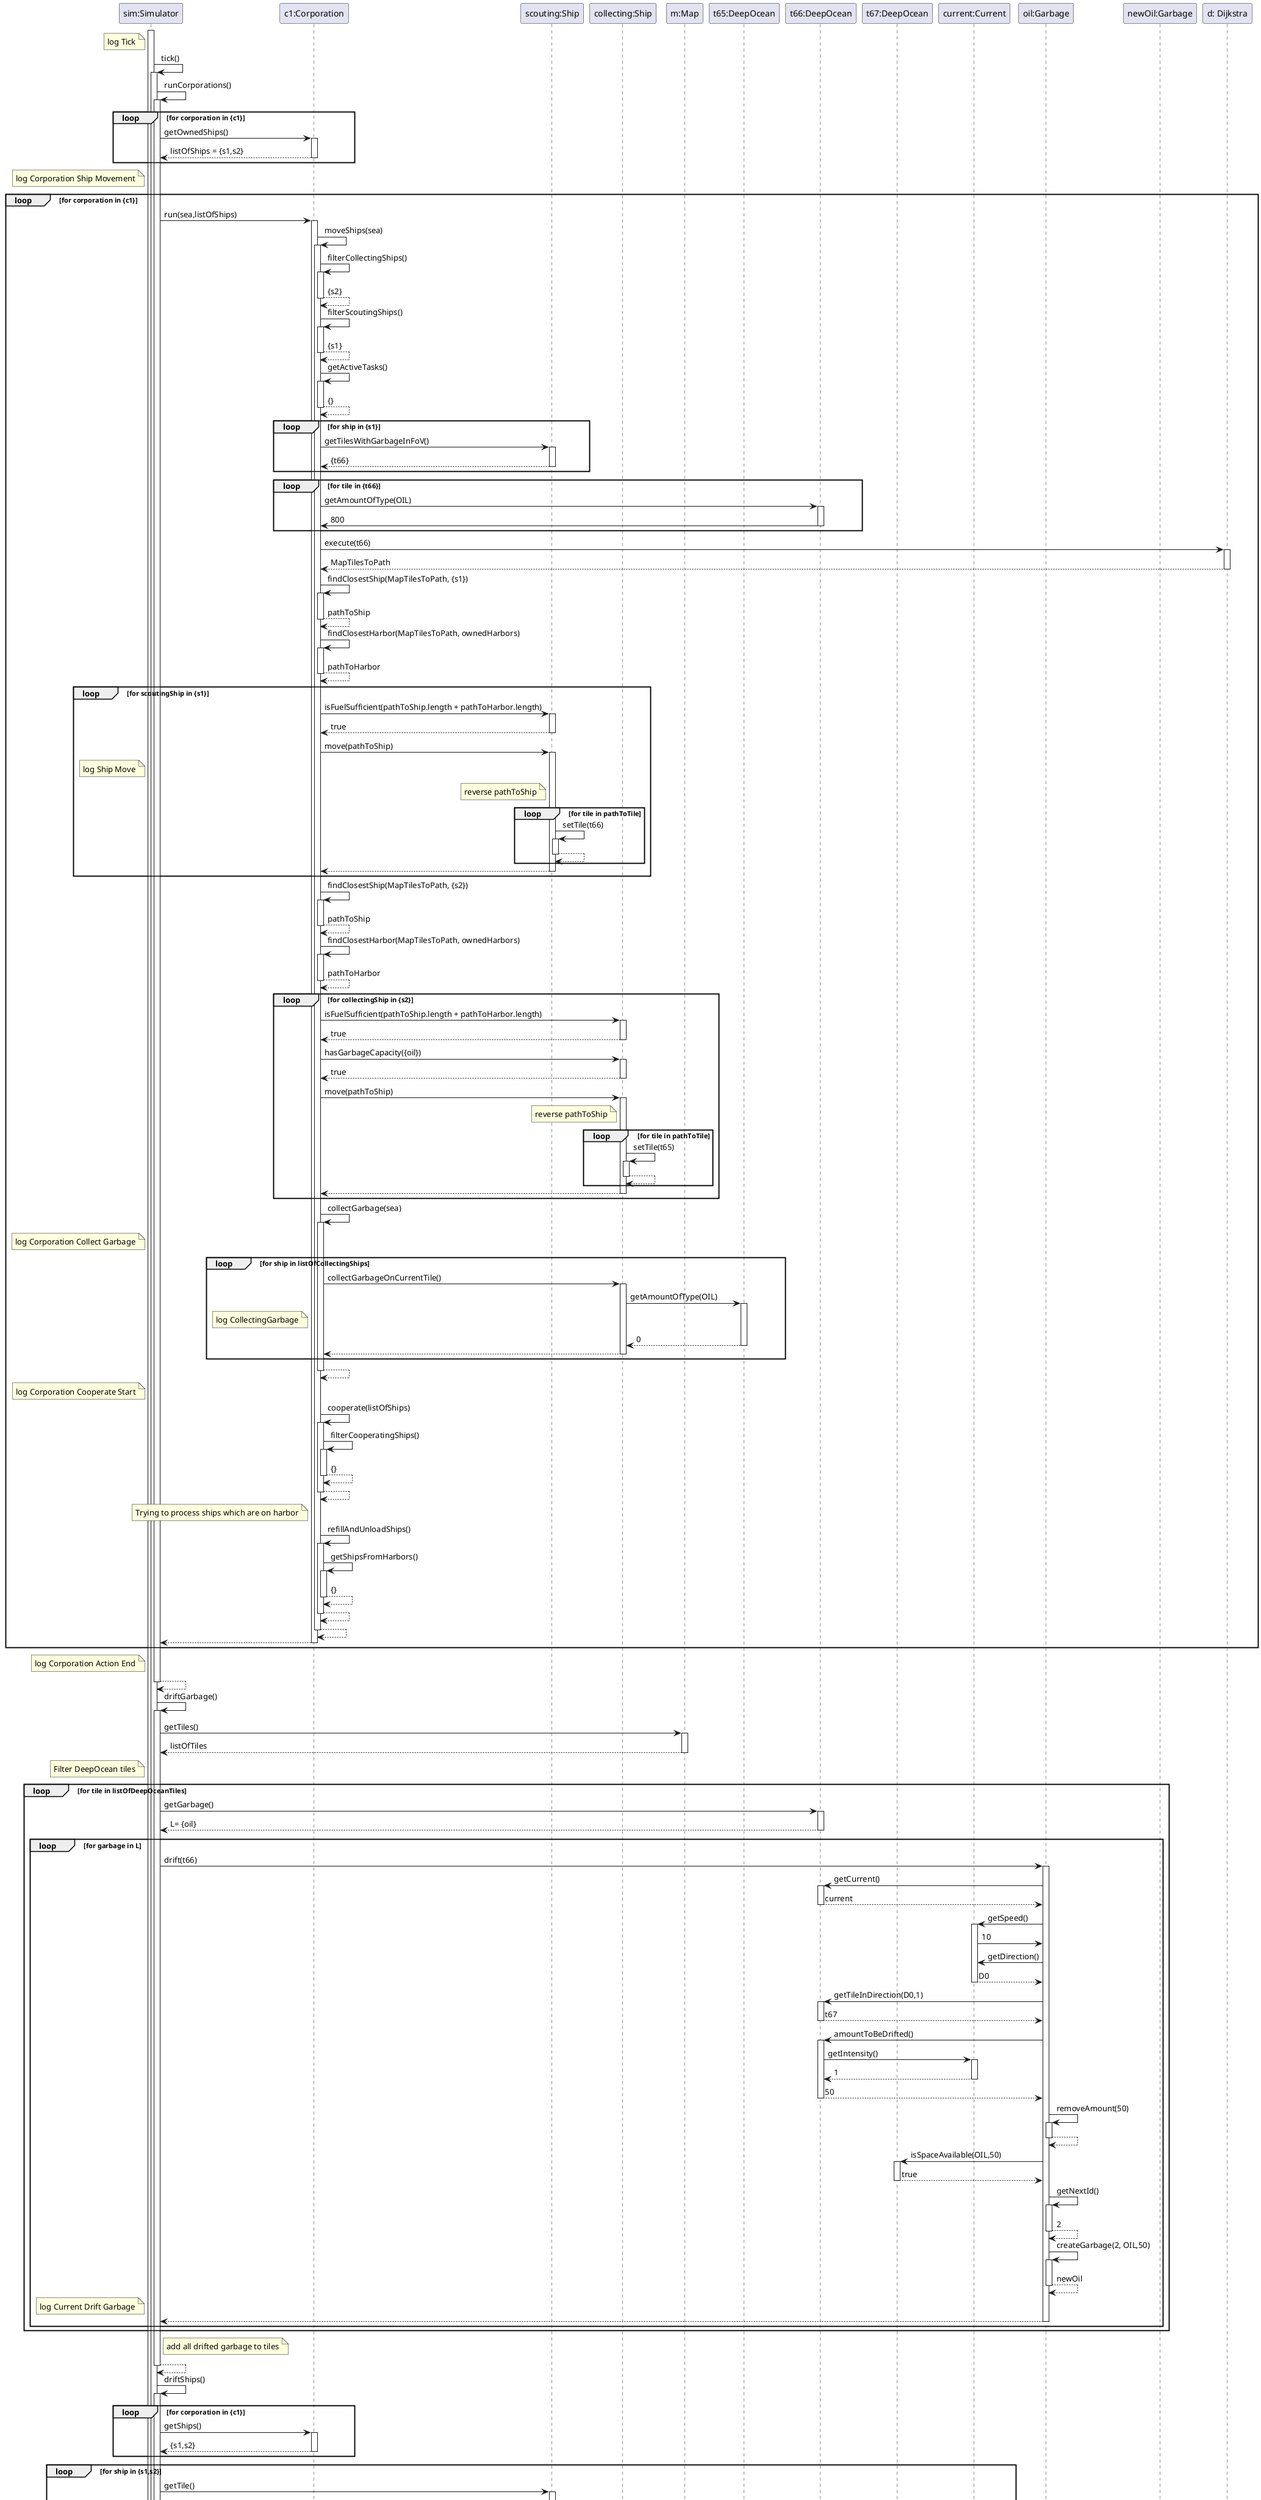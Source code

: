 @startuml
participant "sim:Simulator" as s
participant "c1:Corporation" as c1
participant "scouting:Ship" as scouting
participant "collecting:Ship" as collecting
participant "m:Map" as m
participant "t65:DeepOcean" as t65
participant "t66:DeepOcean" as t66
participant "t67:DeepOcean" as t67
participant "current:Current" as current
participant "oil:Garbage" as oil
participant "newOil:Garbage" as newOil
participant "d: Dijkstra" as d

activate s
note left of s
log Tick
end note

s -> s: tick()
activate s

s -> s: runCorporations()
activate s

loop for corporation in {c1}

s -> c1: getOwnedShips()
activate c1

c1 --> s: listOfShips = {s1,s2}
deactivate c1

end

note left of s
log Corporation Ship Movement
end note
loop for corporation in {c1}
s -> c1: run(sea,listOfShips)
activate c1


c1 -> c1: moveShips(sea)
activate c1
c1 -> c1: filterCollectingShips()
activate c1

c1 --> c1: {s2}
deactivate c1

c1 -> c1: filterScoutingShips()
activate c1

c1 --> c1: {s1}
deactivate c1
c1 -> c1: getActiveTasks()
activate c1

c1 --> c1: {}
deactivate c1

loop for ship in {s1}

c1 -> scouting: getTilesWithGarbageInFoV()
activate scouting

scouting --> c1: {t66}
deactivate scouting
end

loop for tile in {t66}

c1 -> t66: getAmountOfType(OIL)
activate t66

t66 -> c1: 800
deactivate t66
end

c1 -> d: execute(t66)
activate d

d --> c1: MapTilesToPath
deactivate d

c1 -> c1: findClosestShip(MapTilesToPath, {s1})
activate c1

c1 --> c1: pathToShip
deactivate c1

c1 -> c1: findClosestHarbor(MapTilesToPath, ownedHarbors)
activate c1

c1 --> c1: pathToHarbor
deactivate c1

loop for scoutingShip in {s1}

c1 -> scouting: isFuelSufficient(pathToShip.length + pathToHarbor.length)
activate scouting

scouting --> c1: true
deactivate scouting



c1 -> scouting: move(pathToShip)
activate scouting
note left of s
log Ship Move
end note

note left of scouting
reverse pathToShip
end note

loop for tile in pathToTile
scouting -> scouting: setTile(t66)
activate scouting

scouting --> scouting:
deactivate scouting
end
scouting --> c1
deactivate scouting
end

c1 -> c1: findClosestShip(MapTilesToPath, {s2})
activate c1

c1 --> c1: pathToShip
deactivate c1

c1 -> c1: findClosestHarbor(MapTilesToPath, ownedHarbors)
activate c1

c1 --> c1: pathToHarbor
deactivate c1

loop for collectingShip in {s2}

c1 -> collecting: isFuelSufficient(pathToShip.length + pathToHarbor.length)
activate collecting

collecting --> c1: true
deactivate collecting

c1 -> collecting: hasGarbageCapacity({oil})
activate collecting

collecting --> c1: true
deactivate collecting


c1 -> collecting: move(pathToShip)
activate collecting

note left of collecting
reverse pathToShip
end note

loop for tile in pathToTile

collecting -> collecting: setTile(t65)
activate collecting

collecting --> collecting:
deactivate collecting
end
collecting --> c1
deactivate collecting
end

c1 -> c1: collectGarbage(sea)
activate c1
note left of s
log Corporation Collect Garbage
end note
loop for ship in listOfCollectingShips

c1 -> collecting: collectGarbageOnCurrentTile()
activate collecting

collecting -> t65: getAmountOfType(OIL)
activate t65
note left of c1
log CollectingGarbage
end note
t65 --> collecting: 0
deactivate t65

collecting --> c1:
deactivate collecting
end



c1--> c1
deactivate c1

note left of s
log Corporation Cooperate Start
end note
c1 -> c1: cooperate(listOfShips)
activate c1
c1 -> c1 : filterCooperatingShips()
activate c1
c1 --> c1: {}
deactivate c1
c1 --> c1
deactivate c1


note left of c1
Trying to process ships which are on harbor
end note

c1 -> c1: refillAndUnloadShips()
activate c1

c1 -> c1:getShipsFromHarbors()
activate c1
c1 --> c1: {}
deactivate c1
c1 --> c1
deactivate c1

c1 --> c1
deactivate c1

c1 --> s
deactivate c1
end
note left of s
log Corporation Action End
end note
s --> s
deactivate s





s -> s: driftGarbage()

activate s
s -> m: getTiles()
activate m

m --> s : listOfTiles
deactivate m
note left of s
Filter DeepOcean tiles
end note

loop for tile in listOfDeepOceanTiles



s -> t66: getGarbage()
activate t66

t66 --> s: L= {oil}
deactivate t66

loop for garbage in L
s -> oil: drift(t66)
activate oil

oil -> t66: getCurrent()
activate t66

t66 --> oil: current
deactivate t66





oil -> current: getSpeed()
activate current

current-> oil: 10

oil -> current: getDirection()
current --> oil: D0
deactivate current
oil -> t66: getTileInDirection(D0,1)
activate t66

t66 --> oil: t67
deactivate t66

oil -> t66: amountToBeDrifted()
activate t66

t66 -> current: getIntensity()
activate current

current --> t66: 1
deactivate current

t66 --> oil: 50
deactivate t66


oil -> oil: removeAmount(50)
activate oil

oil --> oil
deactivate oil

'need loop to check other tiles if space is not availabel
oil -> t67: isSpaceAvailable(OIL,50)
activate t67

t67 --> oil: true
deactivate t67

oil -> oil: getNextId()
activate oil

oil --> oil: 2
deactivate oil

oil -> oil: createGarbage(2, OIL,50)
activate oil

oil --> oil: newOil
deactivate oil
note left of s
log Current Drift Garbage
end note
' Here the problem is: Current can drift more than 1 tile, but we call drift(t67,curr)
' without actually computing the destination tile, we just assume it goes there and then
' query getIntensity() and getSpeed() which makes no sense at this point.


oil --> s
deactivate oil
end

end

note right of s
add all drifted garbage to tiles
end note

s --> s
deactivate s

s -> s: driftShips()
activate s

loop for corporation in {c1}
s -> c1: getShips()
activate c1

c1 --> s: {s1,s2}
deactivate c1
end

loop for ship in {s1,s2}

s -> scouting: getTile()
activate scouting

scouting --> s: t66

s -> s: listOfDeepOceanTiles.contains(t66)
activate s
s --> s: true
deactivate s


s -> scouting: drift()




scouting -> t66: getCurrent()
activate t66


t66 --> scouting: current
deactivate t66


scouting -> current: getIntensity()
activate current

current --> scouting: 1

scouting -> current: getSpeed()
current --> scouting: 10

scouting -> current: getDirection()
current --> scouting: D0
deactivate current

scouting -> t66: getTileInDirection(D0,1)
activate t66

t66 -> scouting: t67
deactivate t66

scouting -> scouting: setTile(t67)
activate scouting

scouting --> scouting
deactivate


scouting --> s
note left of s
log Current Drift Ship
end note
deactivate scouting
end

s --> s
deactivate s
s -> s: processEvents()
activate s

s -> s: getActiveEvents()
activate s

s --> s: {}
deactivate s

s --> s
deactivate s

s -> s: processTasks()
activate s
loop for corporation in {c1}
s -> c1: getActiveTasks()
activate c1

c1 -> s: {}
deactivate c1
end
s --> s
deactivate s
s --> s
deactivate s

@enduml